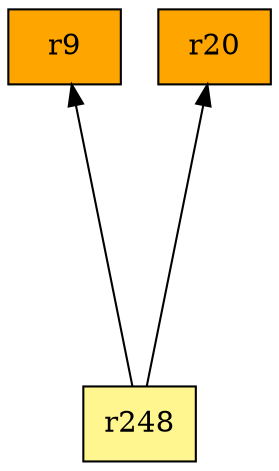 digraph G {
rankdir=BT;ranksep="2.0";
"r9" [shape=record,fillcolor=orange,style=filled,label="{r9}"];
"r20" [shape=record,fillcolor=orange,style=filled,label="{r20}"];
"r248" [shape=record,fillcolor=khaki1,style=filled,label="{r248}"];
"r248" -> "r9"
"r248" -> "r20"
}